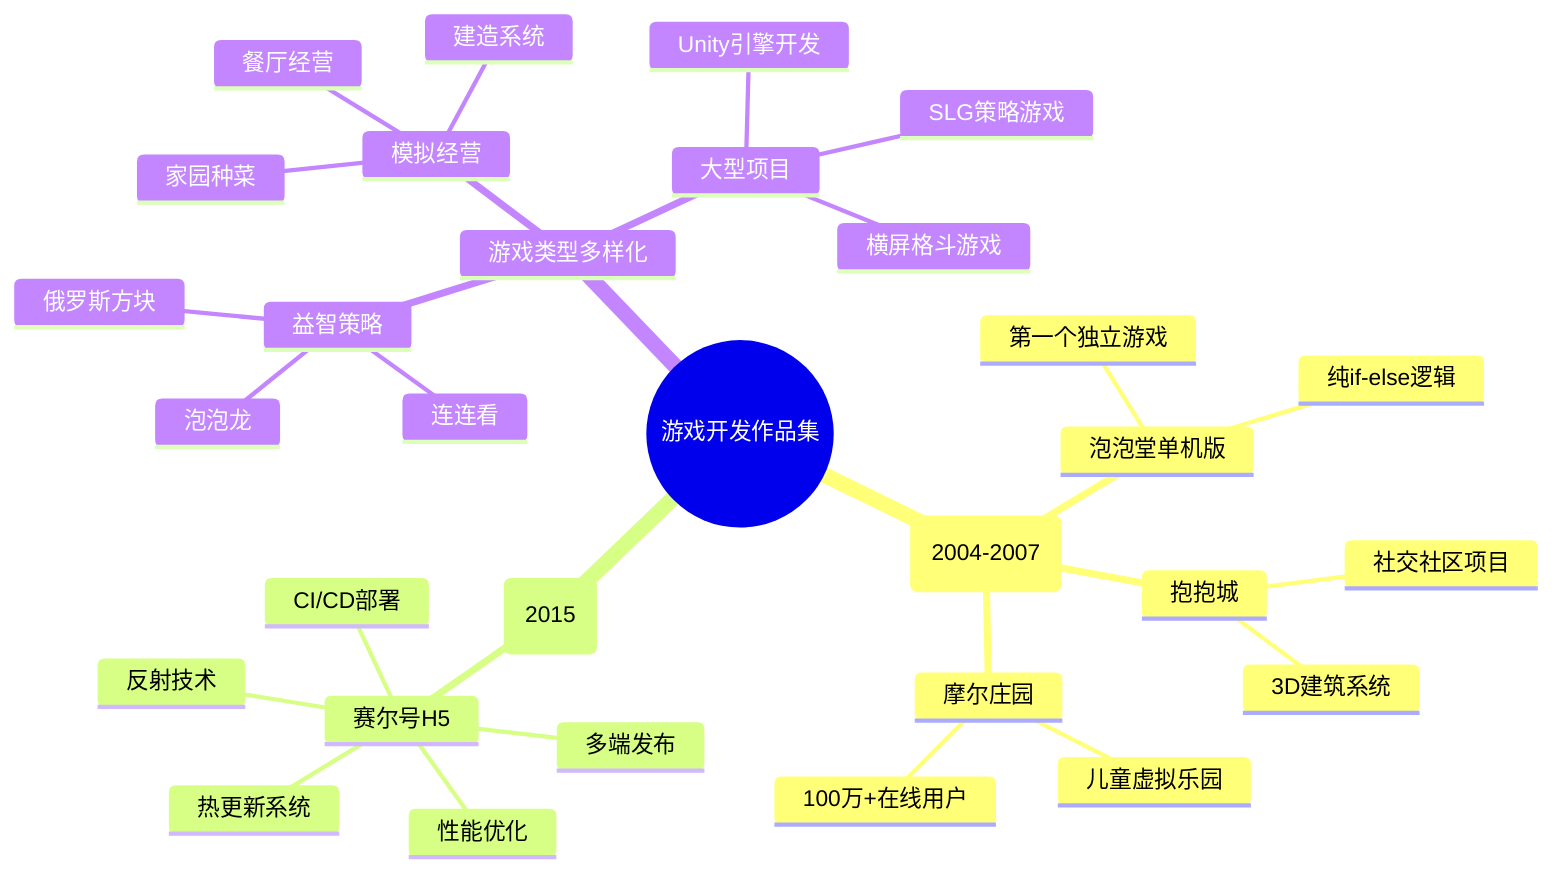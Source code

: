 mindmap
  root((游戏开发作品集))
    早期探索(2004-2007)
      泡泡堂单机版
        第一个独立游戏
        纯if-else逻辑
      抱抱城
        社交社区项目
        3D建筑系统
      摩尔庄园
        儿童虚拟乐园
        100万+在线用户
    
    技术巅峰(2015)
      赛尔号H5
        多端发布
        CI/CD部署
        热更新系统
        反射技术
        性能优化
    
    游戏类型多样化
      益智策略
        俄罗斯方块
        泡泡龙
        连连看
      模拟经营
        餐厅经营
        家园种菜
        建造系统
      大型项目
        SLG策略游戏
        横屏格斗游戏
        Unity引擎开发